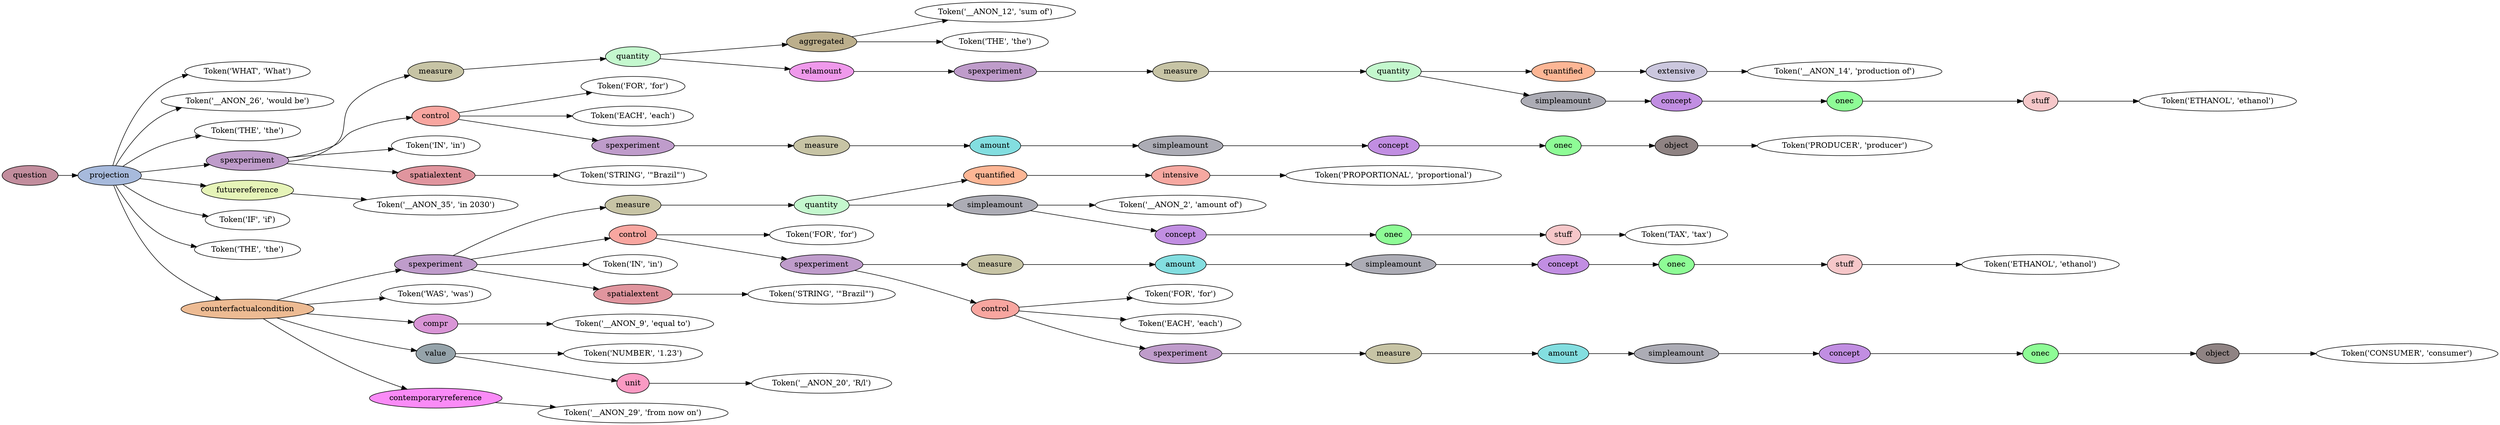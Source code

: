 digraph G {
rankdir=LR;
0 [label="Token('WHAT', 'What')"];
1 [label="Token('__ANON_26', 'would be')"];
2 [label="Token('THE', 'the')"];
3 [label="Token('__ANON_12', 'sum of')"];
4 [label="Token('THE', 'the')"];
5 [fillcolor="#bcaf8c", label=aggregated, style=filled];
5 -> 3;
5 -> 4;
6 [label="Token('__ANON_14', 'production of')"];
7 [fillcolor="#cbc7de", label=extensive, style=filled];
7 -> 6;
8 [fillcolor="#fdb695", label=quantified, style=filled];
8 -> 7;
9 [label="Token('ETHANOL', 'ethanol')"];
10 [fillcolor="#f6c7c9", label=stuff, style=filled];
10 -> 9;
11 [fillcolor="#8efc96", label=onec, style=filled];
11 -> 10;
12 [fillcolor="#c18ee2", label=concept, style=filled];
12 -> 11;
13 [fillcolor="#acacb5", label=simpleamount, style=filled];
13 -> 12;
14 [fillcolor="#c4f8ce", label=quantity, style=filled];
14 -> 8;
14 -> 13;
15 [fillcolor="#c7c4a5", label=measure, style=filled];
15 -> 14;
16 [fillcolor="#bf9ccb", label=spexperiment, style=filled];
16 -> 15;
17 [fillcolor="#ef99eb", label=relamount, style=filled];
17 -> 16;
18 [fillcolor="#c4f8ce", label=quantity, style=filled];
18 -> 5;
18 -> 17;
19 [fillcolor="#c7c4a5", label=measure, style=filled];
19 -> 18;
20 [label="Token('FOR', 'for')"];
21 [label="Token('EACH', 'each')"];
22 [label="Token('PRODUCER', 'producer')"];
23 [fillcolor="#8f8383", label=object, style=filled];
23 -> 22;
24 [fillcolor="#8efc96", label=onec, style=filled];
24 -> 23;
25 [fillcolor="#c18ee2", label=concept, style=filled];
25 -> 24;
26 [fillcolor="#acacb5", label=simpleamount, style=filled];
26 -> 25;
27 [fillcolor="#83dee0", label=amount, style=filled];
27 -> 26;
28 [fillcolor="#c7c4a5", label=measure, style=filled];
28 -> 27;
29 [fillcolor="#bf9ccb", label=spexperiment, style=filled];
29 -> 28;
30 [fillcolor="#f8a6a0", label=control, style=filled];
30 -> 20;
30 -> 21;
30 -> 29;
31 [label="Token('IN', 'in')"];
32 [label="Token('STRING', '\"Brazil\"')"];
33 [fillcolor="#e0959e", label=spatialextent, style=filled];
33 -> 32;
34 [fillcolor="#bf9ccb", label=spexperiment, style=filled];
34 -> 19;
34 -> 30;
34 -> 31;
34 -> 33;
35 [label="Token('__ANON_35', 'in 2030')"];
36 [fillcolor="#e6f4b8", label=futurereference, style=filled];
36 -> 35;
37 [label="Token('IF', 'if')"];
38 [label="Token('THE', 'the')"];
39 [label="Token('PROPORTIONAL', 'proportional')"];
40 [fillcolor="#f6a8a1", label=intensive, style=filled];
40 -> 39;
41 [fillcolor="#fdb695", label=quantified, style=filled];
41 -> 40;
42 [label="Token('__ANON_2', 'amount of')"];
43 [label="Token('TAX', 'tax')"];
44 [fillcolor="#f6c7c9", label=stuff, style=filled];
44 -> 43;
45 [fillcolor="#8efc96", label=onec, style=filled];
45 -> 44;
46 [fillcolor="#c18ee2", label=concept, style=filled];
46 -> 45;
47 [fillcolor="#acacb5", label=simpleamount, style=filled];
47 -> 42;
47 -> 46;
48 [fillcolor="#c4f8ce", label=quantity, style=filled];
48 -> 41;
48 -> 47;
49 [fillcolor="#c7c4a5", label=measure, style=filled];
49 -> 48;
50 [label="Token('FOR', 'for')"];
51 [label="Token('ETHANOL', 'ethanol')"];
52 [fillcolor="#f6c7c9", label=stuff, style=filled];
52 -> 51;
53 [fillcolor="#8efc96", label=onec, style=filled];
53 -> 52;
54 [fillcolor="#c18ee2", label=concept, style=filled];
54 -> 53;
55 [fillcolor="#acacb5", label=simpleamount, style=filled];
55 -> 54;
56 [fillcolor="#83dee0", label=amount, style=filled];
56 -> 55;
57 [fillcolor="#c7c4a5", label=measure, style=filled];
57 -> 56;
58 [label="Token('FOR', 'for')"];
59 [label="Token('EACH', 'each')"];
60 [label="Token('CONSUMER', 'consumer')"];
61 [fillcolor="#8f8383", label=object, style=filled];
61 -> 60;
62 [fillcolor="#8efc96", label=onec, style=filled];
62 -> 61;
63 [fillcolor="#c18ee2", label=concept, style=filled];
63 -> 62;
64 [fillcolor="#acacb5", label=simpleamount, style=filled];
64 -> 63;
65 [fillcolor="#83dee0", label=amount, style=filled];
65 -> 64;
66 [fillcolor="#c7c4a5", label=measure, style=filled];
66 -> 65;
67 [fillcolor="#bf9ccb", label=spexperiment, style=filled];
67 -> 66;
68 [fillcolor="#f8a6a0", label=control, style=filled];
68 -> 58;
68 -> 59;
68 -> 67;
69 [fillcolor="#bf9ccb", label=spexperiment, style=filled];
69 -> 57;
69 -> 68;
70 [fillcolor="#f8a6a0", label=control, style=filled];
70 -> 50;
70 -> 69;
71 [label="Token('IN', 'in')"];
72 [label="Token('STRING', '\"Brazil\"')"];
73 [fillcolor="#e0959e", label=spatialextent, style=filled];
73 -> 72;
74 [fillcolor="#bf9ccb", label=spexperiment, style=filled];
74 -> 49;
74 -> 70;
74 -> 71;
74 -> 73;
75 [label="Token('WAS', 'was')"];
76 [label="Token('__ANON_9', 'equal to')"];
77 [fillcolor="#d995d6", label=compr, style=filled];
77 -> 76;
78 [label="Token('NUMBER', '1.23')"];
79 [label="Token('__ANON_20', 'R/l')"];
80 [fillcolor="#fa9ac3", label=unit, style=filled];
80 -> 79;
81 [fillcolor="#95a3aa", label=value, style=filled];
81 -> 78;
81 -> 80;
82 [label="Token('__ANON_29', 'from now on')"];
83 [fillcolor="#fa8bf7", label=contemporaryreference, style=filled];
83 -> 82;
84 [fillcolor="#edbb93", label=counterfactualcondition, style=filled];
84 -> 74;
84 -> 75;
84 -> 77;
84 -> 81;
84 -> 83;
85 [fillcolor="#a7badc", label=projection, style=filled];
85 -> 0;
85 -> 1;
85 -> 2;
85 -> 34;
85 -> 36;
85 -> 37;
85 -> 38;
85 -> 84;
86 [fillcolor="#c28d9d", label=question, style=filled];
86 -> 85;
}
